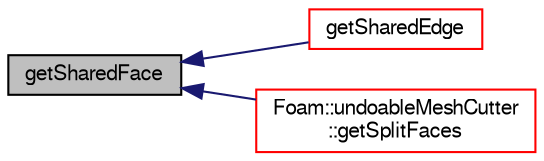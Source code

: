 digraph "getSharedFace"
{
  bgcolor="transparent";
  edge [fontname="FreeSans",fontsize="10",labelfontname="FreeSans",labelfontsize="10"];
  node [fontname="FreeSans",fontsize="10",shape=record];
  rankdir="LR";
  Node1380 [label="getSharedFace",height=0.2,width=0.4,color="black", fillcolor="grey75", style="filled", fontcolor="black"];
  Node1380 -> Node1381 [dir="back",color="midnightblue",fontsize="10",style="solid",fontname="FreeSans"];
  Node1381 [label="getSharedEdge",height=0.2,width=0.4,color="red",URL="$a21153.html#a3de615b659fcc994b0d7f17ffb51f599",tooltip="Return edge shared by two faces. Throws error if no edge found. "];
  Node1380 -> Node1383 [dir="back",color="midnightblue",fontsize="10",style="solid",fontname="FreeSans"];
  Node1383 [label="Foam::undoableMeshCutter\l::getSplitFaces",height=0.2,width=0.4,color="red",URL="$a21518.html#a1e3a8bd512524e4ded9885f9dcfdcb16",tooltip="Calculate split faces from current liveCells. Only. "];
}

